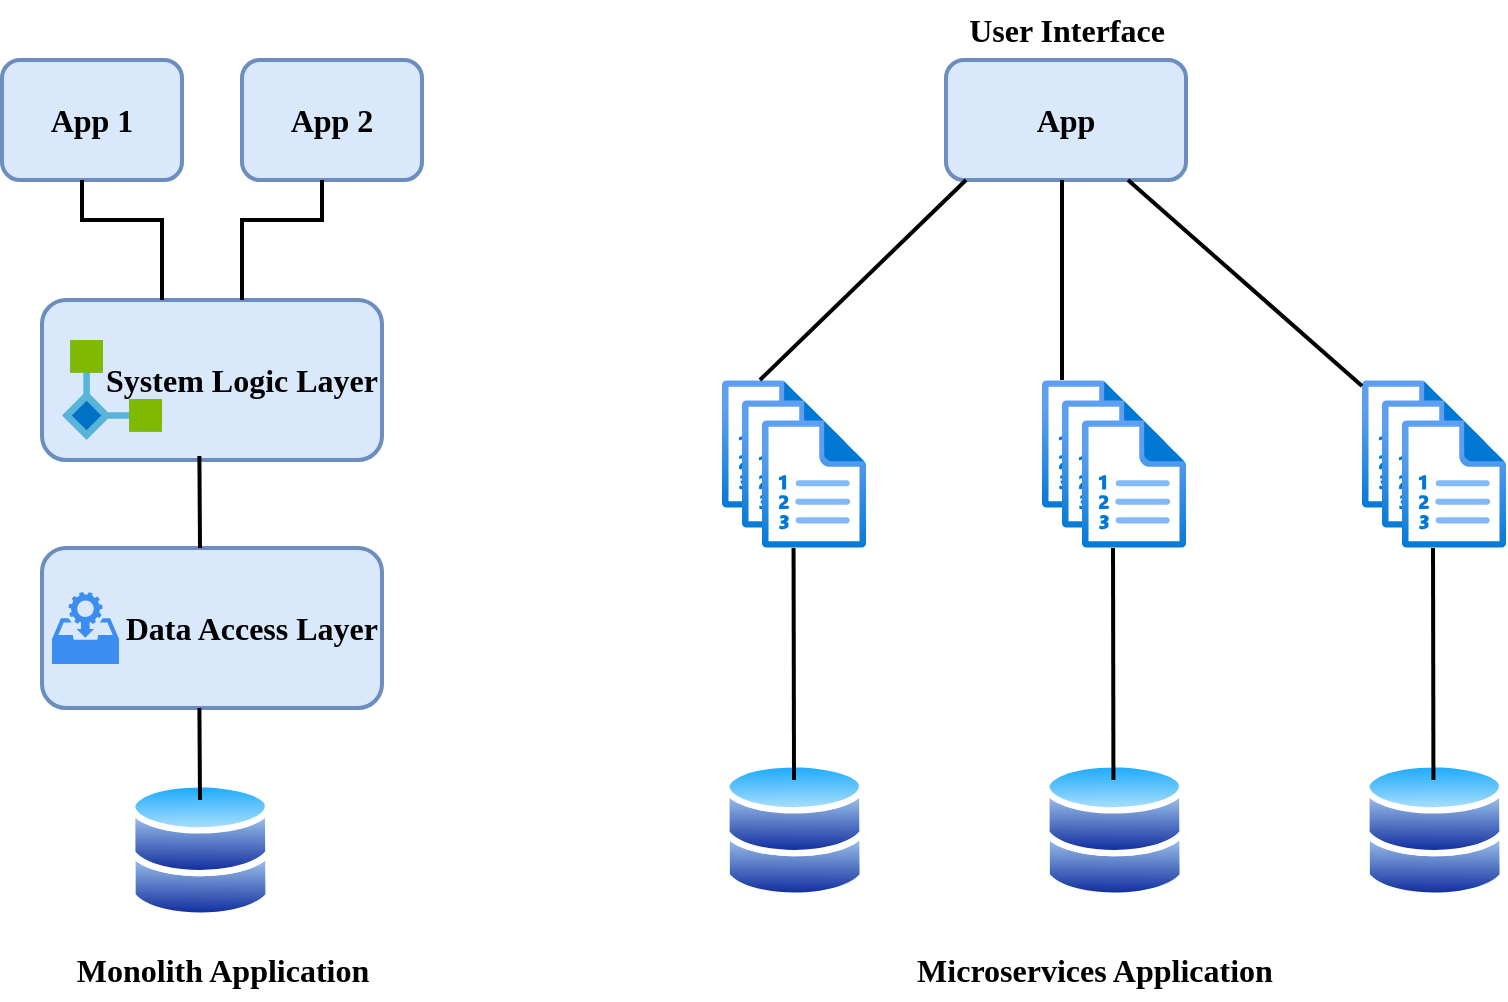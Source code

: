 <mxfile version="24.7.6">
  <diagram name="Page-1" id="2MyEocHpOm8WUWLyknVj">
    <mxGraphModel dx="880" dy="434" grid="1" gridSize="10" guides="1" tooltips="1" connect="1" arrows="1" fold="1" page="1" pageScale="1" pageWidth="850" pageHeight="1100" math="0" shadow="0">
      <root>
        <mxCell id="0" />
        <mxCell id="1" parent="0" />
        <mxCell id="1WAHMszUJy3TjUuLJJdw-1" value="" style="image;aspect=fixed;perimeter=ellipsePerimeter;html=1;align=center;shadow=0;dashed=0;spacingTop=3;image=img/lib/active_directory/databases.svg;fontSize=16;" parent="1" vertex="1">
          <mxGeometry x="400.57" y="390" width="71.43" height="70" as="geometry" />
        </mxCell>
        <mxCell id="1WAHMszUJy3TjUuLJJdw-2" value="" style="image;aspect=fixed;perimeter=ellipsePerimeter;html=1;align=center;shadow=0;dashed=0;spacingTop=3;image=img/lib/active_directory/databases.svg;fontSize=16;" parent="1" vertex="1">
          <mxGeometry x="560.57" y="390" width="71.43" height="70" as="geometry" />
        </mxCell>
        <mxCell id="1WAHMszUJy3TjUuLJJdw-3" value="" style="image;aspect=fixed;perimeter=ellipsePerimeter;html=1;align=center;shadow=0;dashed=0;spacingTop=3;image=img/lib/active_directory/databases.svg;fontSize=16;" parent="1" vertex="1">
          <mxGeometry x="720.57" y="390" width="71.43" height="70" as="geometry" />
        </mxCell>
        <mxCell id="1WAHMszUJy3TjUuLJJdw-4" value="" style="image;aspect=fixed;html=1;points=[];align=center;fontSize=16;image=img/lib/azure2/azure_stack/Plans.svg;" parent="1" vertex="1">
          <mxGeometry x="400" y="200" width="52" height="64" as="geometry" />
        </mxCell>
        <mxCell id="1WAHMszUJy3TjUuLJJdw-5" value="" style="image;aspect=fixed;html=1;points=[];align=center;fontSize=16;image=img/lib/azure2/azure_stack/Plans.svg;" parent="1" vertex="1">
          <mxGeometry x="410" y="210" width="52" height="64" as="geometry" />
        </mxCell>
        <mxCell id="1WAHMszUJy3TjUuLJJdw-6" value="" style="image;aspect=fixed;html=1;points=[];align=center;fontSize=16;image=img/lib/azure2/azure_stack/Plans.svg;" parent="1" vertex="1">
          <mxGeometry x="420" y="220" width="52" height="64" as="geometry" />
        </mxCell>
        <mxCell id="1WAHMszUJy3TjUuLJJdw-7" value="" style="image;aspect=fixed;html=1;points=[];align=center;fontSize=16;image=img/lib/azure2/azure_stack/Plans.svg;" parent="1" vertex="1">
          <mxGeometry x="560" y="200" width="52" height="64" as="geometry" />
        </mxCell>
        <mxCell id="1WAHMszUJy3TjUuLJJdw-8" value="" style="image;aspect=fixed;html=1;points=[];align=center;fontSize=16;image=img/lib/azure2/azure_stack/Plans.svg;" parent="1" vertex="1">
          <mxGeometry x="570" y="210" width="52" height="64" as="geometry" />
        </mxCell>
        <mxCell id="1WAHMszUJy3TjUuLJJdw-9" value="" style="image;aspect=fixed;html=1;points=[];align=center;fontSize=16;image=img/lib/azure2/azure_stack/Plans.svg;" parent="1" vertex="1">
          <mxGeometry x="580" y="220" width="52" height="64" as="geometry" />
        </mxCell>
        <mxCell id="1WAHMszUJy3TjUuLJJdw-10" value="" style="image;aspect=fixed;html=1;points=[];align=center;fontSize=16;image=img/lib/azure2/azure_stack/Plans.svg;" parent="1" vertex="1">
          <mxGeometry x="720" y="200" width="52" height="64" as="geometry" />
        </mxCell>
        <mxCell id="1WAHMszUJy3TjUuLJJdw-11" value="" style="image;aspect=fixed;html=1;points=[];align=center;fontSize=16;image=img/lib/azure2/azure_stack/Plans.svg;" parent="1" vertex="1">
          <mxGeometry x="730" y="210" width="52" height="64" as="geometry" />
        </mxCell>
        <mxCell id="1WAHMszUJy3TjUuLJJdw-12" value="" style="image;aspect=fixed;html=1;points=[];align=center;fontSize=16;image=img/lib/azure2/azure_stack/Plans.svg;" parent="1" vertex="1">
          <mxGeometry x="740" y="220" width="52" height="64" as="geometry" />
        </mxCell>
        <mxCell id="1WAHMszUJy3TjUuLJJdw-13" value="&lt;font style=&quot;font-size: 16px;&quot; face=&quot;Times New Roman&quot;&gt;&lt;b style=&quot;font-size: 16px;&quot;&gt;App&lt;/b&gt;&lt;/font&gt;" style="rounded=1;whiteSpace=wrap;html=1;strokeWidth=2;fillColor=#dae8fc;strokeColor=#6c8ebf;fontSize=16;" parent="1" vertex="1">
          <mxGeometry x="512" y="40" width="120" height="60" as="geometry" />
        </mxCell>
        <mxCell id="1WAHMszUJy3TjUuLJJdw-14" value="&lt;font style=&quot;font-size: 16px;&quot; face=&quot;Times New Roman&quot;&gt;&lt;b style=&quot;font-size: 16px;&quot;&gt;User Interface&lt;/b&gt;&lt;/font&gt;" style="text;html=1;align=center;verticalAlign=middle;resizable=0;points=[];autosize=1;strokeColor=none;fillColor=none;fontSize=16;" parent="1" vertex="1">
          <mxGeometry x="512" y="10" width="120" height="30" as="geometry" />
        </mxCell>
        <mxCell id="1WAHMszUJy3TjUuLJJdw-15" value="" style="endArrow=none;html=1;rounded=0;entryX=0.25;entryY=1;entryDx=0;entryDy=0;exitX=0.365;exitY=0;exitDx=0;exitDy=0;exitPerimeter=0;strokeWidth=2;fontSize=16;" parent="1" source="1WAHMszUJy3TjUuLJJdw-4" edge="1">
          <mxGeometry width="50" height="50" relative="1" as="geometry">
            <mxPoint x="370" y="200" as="sourcePoint" />
            <mxPoint x="522" y="100" as="targetPoint" />
          </mxGeometry>
        </mxCell>
        <mxCell id="1WAHMszUJy3TjUuLJJdw-16" value="" style="endArrow=none;html=1;rounded=0;entryX=0.25;entryY=1;entryDx=0;entryDy=0;exitX=0.385;exitY=0;exitDx=0;exitDy=0;exitPerimeter=0;strokeWidth=2;fontSize=16;" parent="1" edge="1">
          <mxGeometry width="50" height="50" relative="1" as="geometry">
            <mxPoint x="570.02" y="200" as="sourcePoint" />
            <mxPoint x="570" y="100" as="targetPoint" />
          </mxGeometry>
        </mxCell>
        <mxCell id="1WAHMszUJy3TjUuLJJdw-17" value="" style="endArrow=none;html=1;rounded=0;entryX=0.25;entryY=1;entryDx=0;entryDy=0;strokeWidth=2;exitX=0;exitY=0.047;exitDx=0;exitDy=0;exitPerimeter=0;fontSize=16;" parent="1" source="1WAHMszUJy3TjUuLJJdw-10" edge="1">
          <mxGeometry width="50" height="50" relative="1" as="geometry">
            <mxPoint x="730" y="210" as="sourcePoint" />
            <mxPoint x="603" y="100" as="targetPoint" />
          </mxGeometry>
        </mxCell>
        <mxCell id="1WAHMszUJy3TjUuLJJdw-18" value="" style="endArrow=none;html=1;rounded=0;strokeWidth=2;fontSize=16;" parent="1" edge="1">
          <mxGeometry width="50" height="50" relative="1" as="geometry">
            <mxPoint x="436" y="400" as="sourcePoint" />
            <mxPoint x="435.78" y="284" as="targetPoint" />
          </mxGeometry>
        </mxCell>
        <mxCell id="1WAHMszUJy3TjUuLJJdw-21" value="" style="endArrow=none;html=1;rounded=0;strokeWidth=2;fontSize=16;" parent="1" edge="1">
          <mxGeometry width="50" height="50" relative="1" as="geometry">
            <mxPoint x="595.72" y="400" as="sourcePoint" />
            <mxPoint x="595.5" y="284" as="targetPoint" />
          </mxGeometry>
        </mxCell>
        <mxCell id="1WAHMszUJy3TjUuLJJdw-22" value="" style="endArrow=none;html=1;rounded=0;strokeWidth=2;fontSize=16;" parent="1" edge="1">
          <mxGeometry width="50" height="50" relative="1" as="geometry">
            <mxPoint x="755.72" y="400" as="sourcePoint" />
            <mxPoint x="755.5" y="284" as="targetPoint" />
          </mxGeometry>
        </mxCell>
        <mxCell id="1WAHMszUJy3TjUuLJJdw-23" value="&lt;font style=&quot;font-size: 16px;&quot; face=&quot;Times New Roman&quot;&gt;&lt;b style=&quot;font-size: 16px;&quot;&gt;Microservices Application&lt;/b&gt;&lt;/font&gt;" style="text;html=1;align=center;verticalAlign=middle;resizable=0;points=[];autosize=1;strokeColor=none;fillColor=none;fontSize=16;" parent="1" vertex="1">
          <mxGeometry x="486" y="480" width="200" height="30" as="geometry" />
        </mxCell>
        <mxCell id="1WAHMszUJy3TjUuLJJdw-24" value="&lt;font style=&quot;font-size: 16px;&quot; face=&quot;Times New Roman&quot;&gt;&lt;b style=&quot;font-size: 16px;&quot;&gt;App 1&lt;/b&gt;&lt;/font&gt;" style="rounded=1;whiteSpace=wrap;html=1;strokeWidth=2;fillColor=#dae8fc;strokeColor=#6c8ebf;fontSize=16;" parent="1" vertex="1">
          <mxGeometry x="40" y="40" width="90" height="60" as="geometry" />
        </mxCell>
        <mxCell id="1WAHMszUJy3TjUuLJJdw-25" value="&lt;font style=&quot;font-size: 16px;&quot; face=&quot;Times New Roman&quot;&gt;&lt;b style=&quot;font-size: 16px;&quot;&gt;App 2&lt;/b&gt;&lt;/font&gt;" style="rounded=1;whiteSpace=wrap;html=1;strokeWidth=2;fillColor=#dae8fc;strokeColor=#6c8ebf;fontSize=16;" parent="1" vertex="1">
          <mxGeometry x="160" y="40" width="90" height="60" as="geometry" />
        </mxCell>
        <mxCell id="1WAHMszUJy3TjUuLJJdw-26" value="&lt;font style=&quot;font-size: 16px;&quot; face=&quot;Times New Roman&quot;&gt;&lt;span style=&quot;font-size: 16px;&quot;&gt;&lt;b style=&quot;font-size: 16px;&quot;&gt;System Logic Layer&lt;/b&gt;&lt;/span&gt;&lt;/font&gt;" style="rounded=1;whiteSpace=wrap;html=1;strokeWidth=2;fillColor=#dae8fc;strokeColor=#6c8ebf;align=right;fontSize=16;" parent="1" vertex="1">
          <mxGeometry x="60" y="160" width="170" height="80" as="geometry" />
        </mxCell>
        <mxCell id="1WAHMszUJy3TjUuLJJdw-28" value="" style="image;sketch=0;aspect=fixed;html=1;points=[];align=center;fontSize=16;image=img/lib/mscae/Logic_Apps_Custom_Connector.svg;" parent="1" vertex="1">
          <mxGeometry x="70" y="180" width="50" height="50" as="geometry" />
        </mxCell>
        <mxCell id="1WAHMszUJy3TjUuLJJdw-29" value="&lt;font style=&quot;font-size: 16px;&quot; face=&quot;Times New Roman&quot;&gt;&lt;span style=&quot;font-size: 16px;&quot;&gt;&lt;b style=&quot;font-size: 16px;&quot;&gt;Data Access Layer&lt;/b&gt;&lt;/span&gt;&lt;/font&gt;" style="rounded=1;whiteSpace=wrap;html=1;strokeWidth=2;fillColor=#dae8fc;strokeColor=#6c8ebf;align=right;fontSize=16;" parent="1" vertex="1">
          <mxGeometry x="60" y="284" width="170" height="80" as="geometry" />
        </mxCell>
        <mxCell id="1WAHMszUJy3TjUuLJJdw-32" value="" style="sketch=0;html=1;aspect=fixed;strokeColor=none;shadow=0;fillColor=#3B8DF1;verticalAlign=top;labelPosition=center;verticalLabelPosition=bottom;shape=mxgraph.gcp2.data_access;fontSize=16;" parent="1" vertex="1">
          <mxGeometry x="65" y="306" width="33.48" height="36" as="geometry" />
        </mxCell>
        <mxCell id="1WAHMszUJy3TjUuLJJdw-34" value="" style="image;aspect=fixed;perimeter=ellipsePerimeter;html=1;align=center;shadow=0;dashed=0;spacingTop=3;image=img/lib/active_directory/databases.svg;fontSize=16;" parent="1" vertex="1">
          <mxGeometry x="103.48" y="400" width="71.43" height="70" as="geometry" />
        </mxCell>
        <mxCell id="1WAHMszUJy3TjUuLJJdw-35" value="" style="endArrow=none;html=1;rounded=0;strokeWidth=2;fontSize=16;" parent="1" edge="1">
          <mxGeometry width="50" height="50" relative="1" as="geometry">
            <mxPoint x="120" y="160" as="sourcePoint" />
            <mxPoint x="80" y="100" as="targetPoint" />
            <Array as="points">
              <mxPoint x="120" y="120" />
              <mxPoint x="80" y="120" />
            </Array>
          </mxGeometry>
        </mxCell>
        <mxCell id="1WAHMszUJy3TjUuLJJdw-36" value="" style="endArrow=none;html=1;rounded=0;strokeWidth=2;fontSize=16;" parent="1" edge="1">
          <mxGeometry width="50" height="50" relative="1" as="geometry">
            <mxPoint x="160" y="160" as="sourcePoint" />
            <mxPoint x="200" y="100" as="targetPoint" />
            <Array as="points">
              <mxPoint x="160" y="120" />
              <mxPoint x="200" y="120" />
            </Array>
          </mxGeometry>
        </mxCell>
        <mxCell id="1WAHMszUJy3TjUuLJJdw-38" value="" style="endArrow=none;html=1;rounded=0;strokeWidth=2;fontSize=16;" parent="1" edge="1">
          <mxGeometry width="50" height="50" relative="1" as="geometry">
            <mxPoint x="139" y="410" as="sourcePoint" />
            <mxPoint x="138.7" y="364" as="targetPoint" />
          </mxGeometry>
        </mxCell>
        <mxCell id="1WAHMszUJy3TjUuLJJdw-39" value="" style="endArrow=none;html=1;rounded=0;strokeWidth=2;fontSize=16;" parent="1" edge="1">
          <mxGeometry width="50" height="50" relative="1" as="geometry">
            <mxPoint x="139" y="284" as="sourcePoint" />
            <mxPoint x="138.7" y="238" as="targetPoint" />
          </mxGeometry>
        </mxCell>
        <mxCell id="1WAHMszUJy3TjUuLJJdw-40" value="&lt;font style=&quot;font-size: 16px;&quot; face=&quot;Times New Roman&quot;&gt;&lt;b style=&quot;font-size: 16px;&quot;&gt;Monolith Application&lt;/b&gt;&lt;/font&gt;" style="text;html=1;align=center;verticalAlign=middle;resizable=0;points=[];autosize=1;strokeColor=none;fillColor=none;fontSize=16;" parent="1" vertex="1">
          <mxGeometry x="65" y="480" width="170" height="30" as="geometry" />
        </mxCell>
      </root>
    </mxGraphModel>
  </diagram>
</mxfile>
